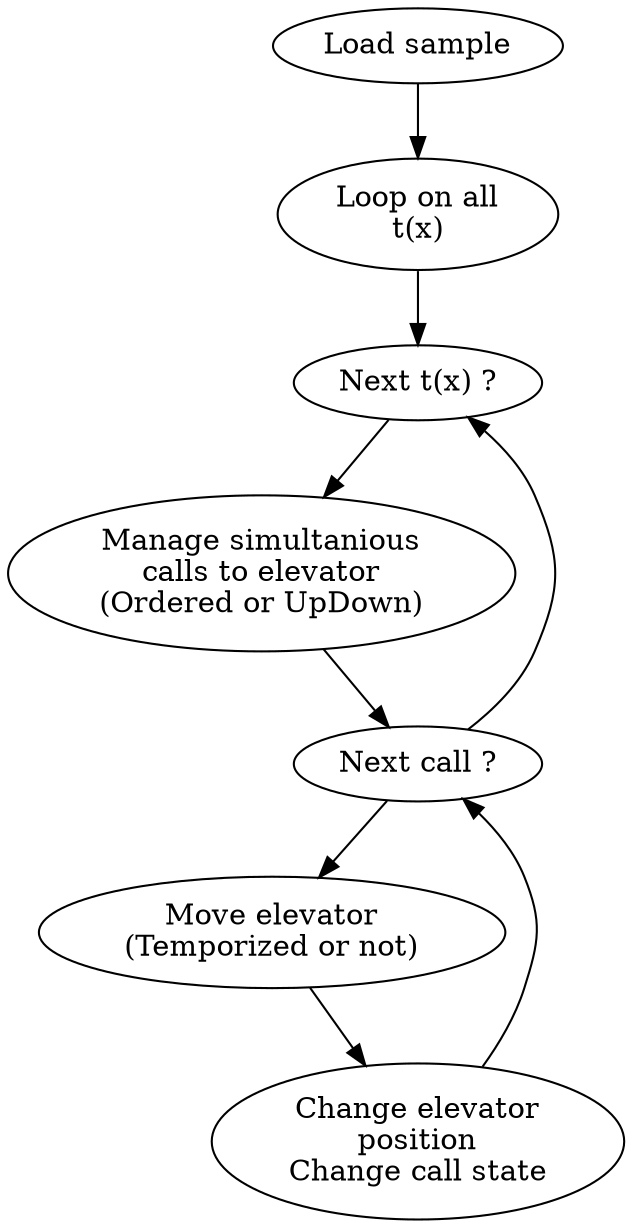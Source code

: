 digraph G {
  "Load sample" -> "Loop on all\nt(x)" -> "Next t(x) ?"
  "Next t(x) ?" -> "Manage simultanious\ncalls to elevator\n(Ordered or UpDown)" -> "Next call ?"
  "Next t(x) ?"
  "Next call ?" -> "Move elevator\n(Temporized or not)"
  "Move elevator\n(Temporized or not)" -> "Change elevator\nposition\nChange call state" -> "Next call ?"
  "Next call ?" -> "Next t(x) ?"
}
